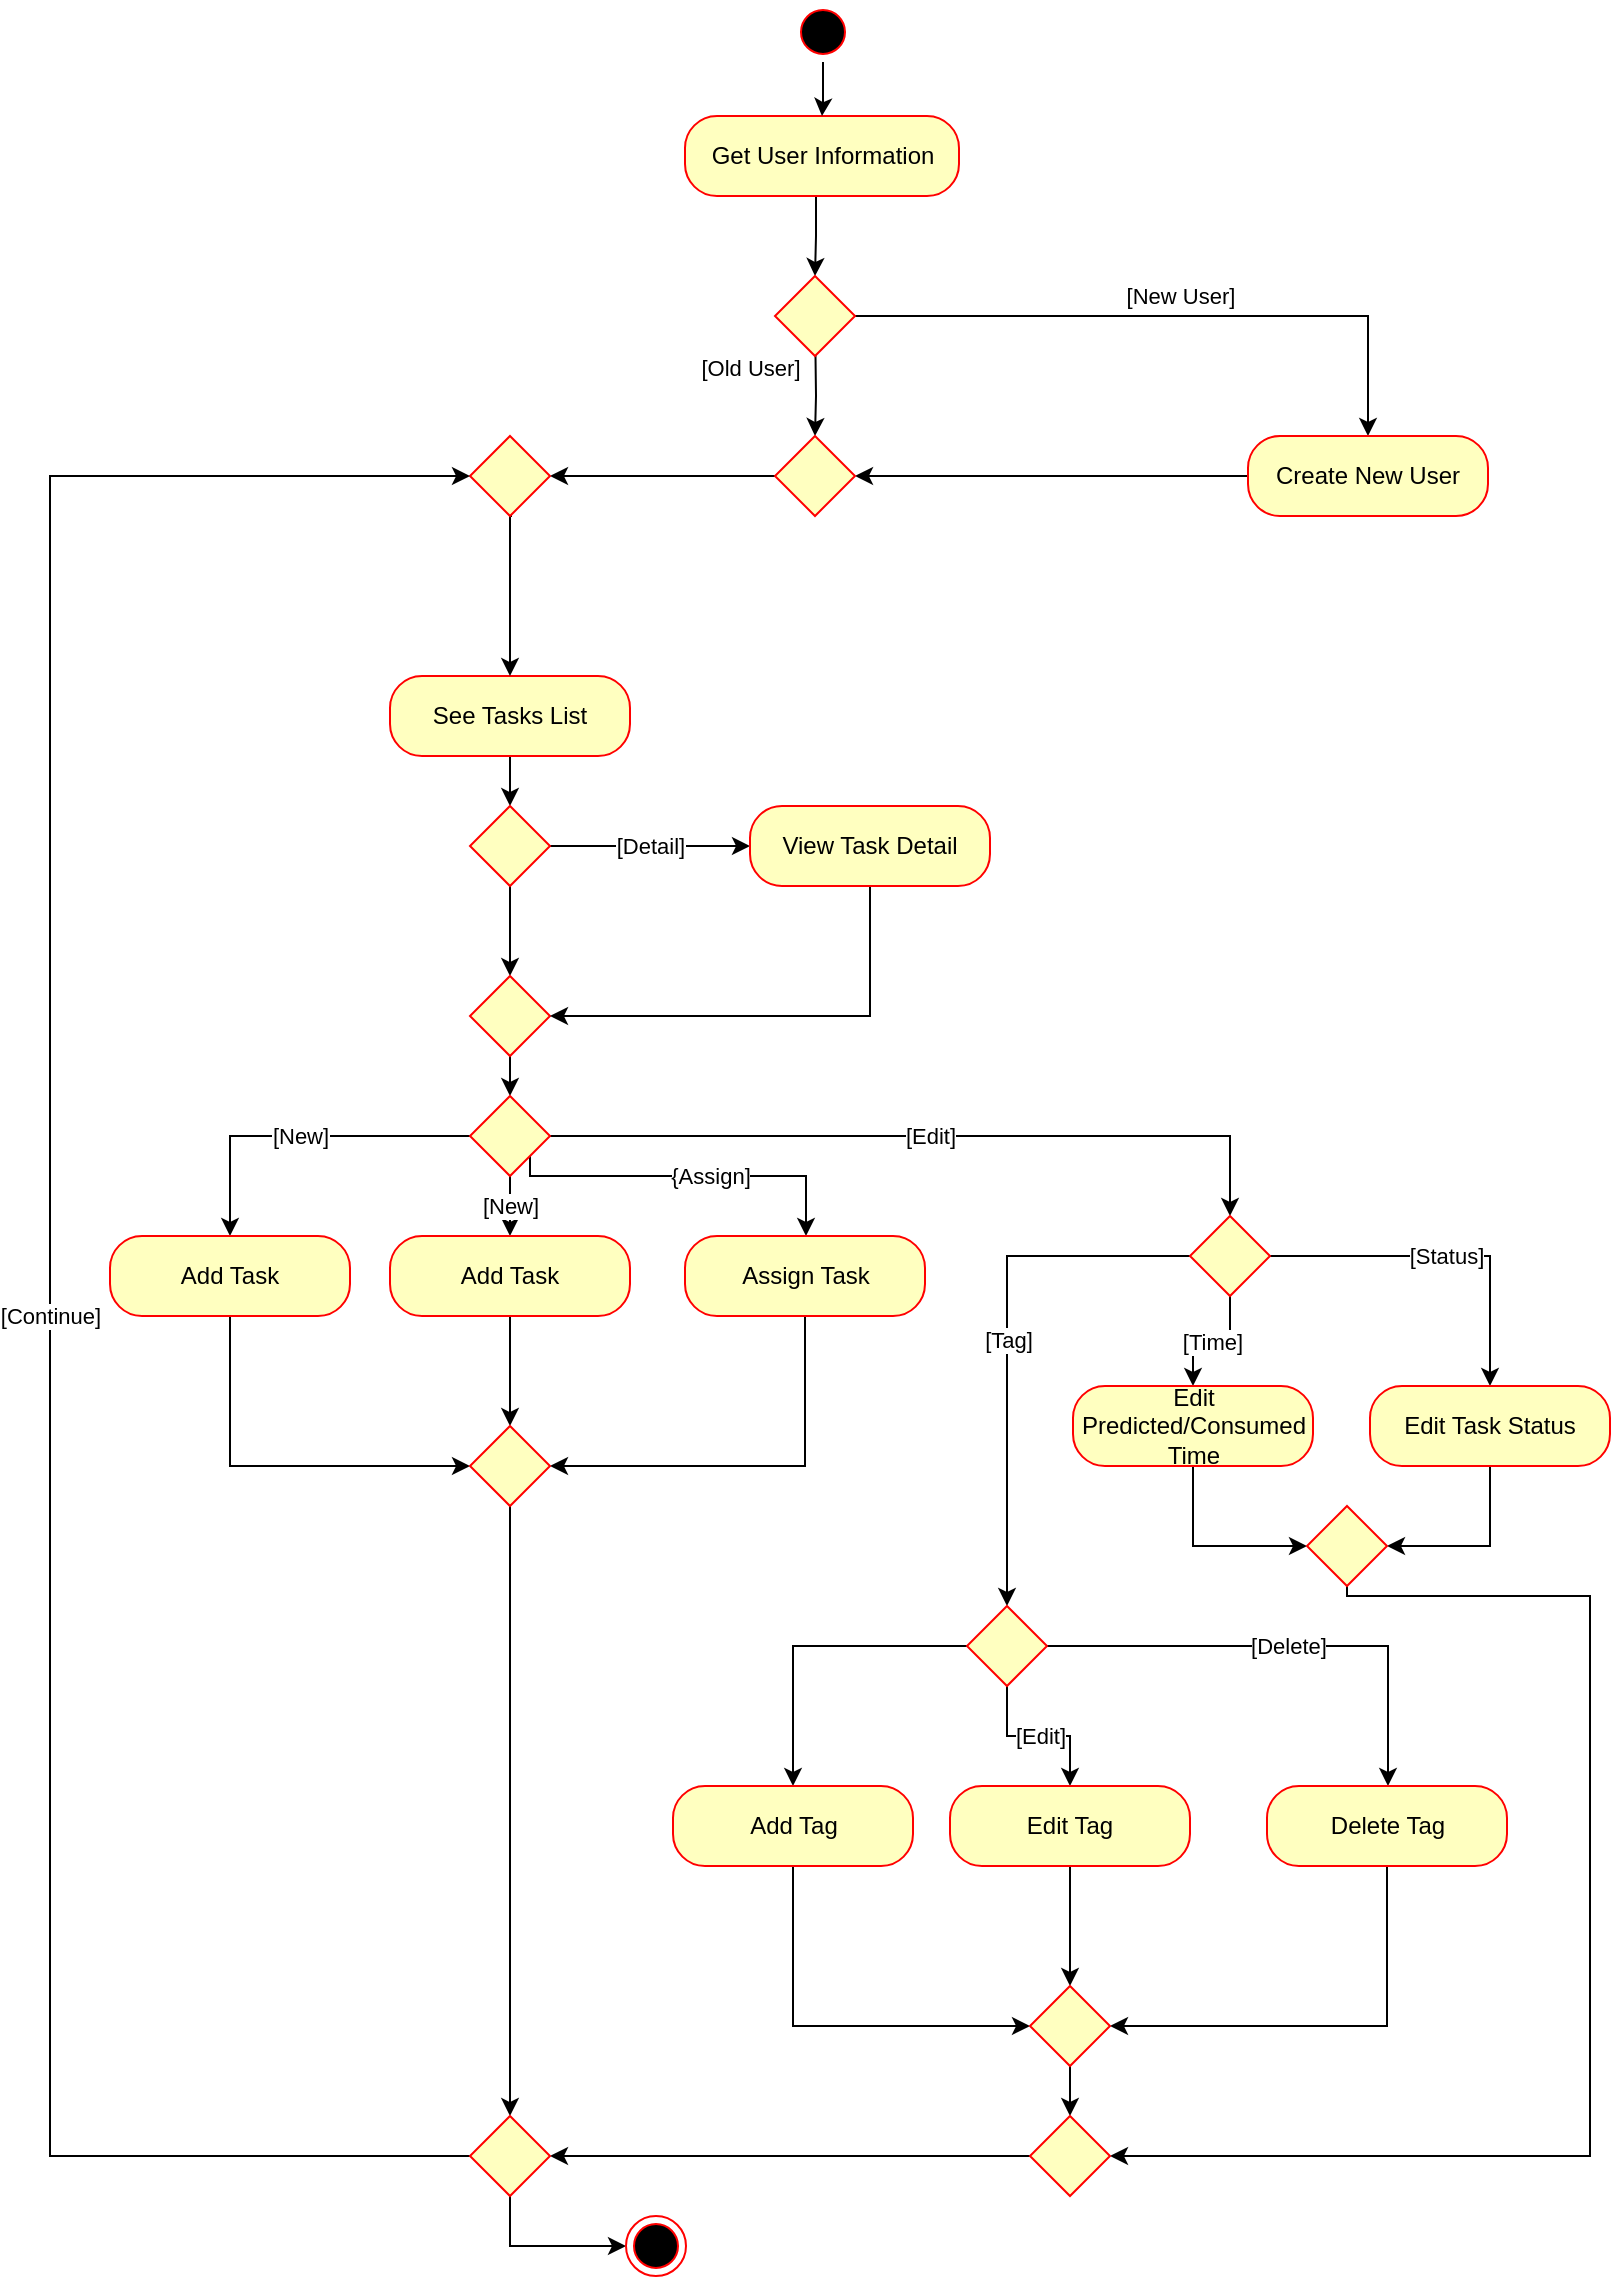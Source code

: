 <mxfile version="10.6.1" type="github"><diagram id="ZK-aPo3_cq1roGs27hJL" name="Page-1"><mxGraphModel dx="1394" dy="796" grid="1" gridSize="10" guides="1" tooltips="1" connect="1" arrows="1" fold="1" page="1" pageScale="1" pageWidth="827" pageHeight="1169" math="0" shadow="0"><root><mxCell id="0"/><mxCell id="1" parent="0"/><mxCell id="Re46PIhAFcEwnV-RRF7u-11" style="edgeStyle=orthogonalEdgeStyle;rounded=0;orthogonalLoop=1;jettySize=auto;html=1;exitX=0.5;exitY=1;exitDx=0;exitDy=0;entryX=0.5;entryY=0;entryDx=0;entryDy=0;" edge="1" parent="1" source="Re46PIhAFcEwnV-RRF7u-12" target="Re46PIhAFcEwnV-RRF7u-15"><mxGeometry relative="1" as="geometry"><Array as="points"><mxPoint x="413" y="110"/><mxPoint x="413" y="130"/></Array></mxGeometry></mxCell><mxCell id="Re46PIhAFcEwnV-RRF7u-12" value="Get User Information" style="rounded=1;whiteSpace=wrap;html=1;arcSize=40;fontColor=#000000;fillColor=#FFFFC0;strokeColor=#ff0000;labelBackgroundColor=none;" vertex="1" parent="1"><mxGeometry x="347.5" y="70" width="137" height="40" as="geometry"/></mxCell><mxCell id="Re46PIhAFcEwnV-RRF7u-13" value="[Old User]" style="edgeStyle=orthogonalEdgeStyle;rounded=0;orthogonalLoop=1;jettySize=auto;html=1;exitX=0.5;exitY=1;exitDx=0;exitDy=0;" edge="1" parent="1" source="Re46PIhAFcEwnV-RRF7u-15" target="Re46PIhAFcEwnV-RRF7u-19"><mxGeometry x="0.147" y="-33" relative="1" as="geometry"><mxPoint x="190" y="170" as="targetPoint"/><Array as="points"><mxPoint x="413" y="170"/><mxPoint x="413" y="210"/><mxPoint x="420" y="210"/></Array><mxPoint as="offset"/></mxGeometry></mxCell><mxCell id="Re46PIhAFcEwnV-RRF7u-14" value="[New User]" style="edgeStyle=orthogonalEdgeStyle;rounded=0;orthogonalLoop=1;jettySize=auto;html=1;exitX=1;exitY=0.5;exitDx=0;exitDy=0;entryX=0.5;entryY=0;entryDx=0;entryDy=0;" edge="1" parent="1" source="Re46PIhAFcEwnV-RRF7u-15" target="Re46PIhAFcEwnV-RRF7u-17"><mxGeometry x="0.026" y="10" relative="1" as="geometry"><mxPoint as="offset"/></mxGeometry></mxCell><mxCell id="Re46PIhAFcEwnV-RRF7u-15" value="" style="shape=rhombus;html=1;verticalLabelPosition=bottom;verticalAlignment=top;labelBackgroundColor=none;strokeColor=#FF0000;fillColor=#FFFFC0;" vertex="1" parent="1"><mxGeometry x="392.5" y="150" width="40" height="40" as="geometry"/></mxCell><mxCell id="Re46PIhAFcEwnV-RRF7u-16" style="edgeStyle=orthogonalEdgeStyle;rounded=0;orthogonalLoop=1;jettySize=auto;html=1;entryX=1;entryY=0.5;entryDx=0;entryDy=0;" edge="1" parent="1" source="Re46PIhAFcEwnV-RRF7u-17" target="Re46PIhAFcEwnV-RRF7u-19"><mxGeometry relative="1" as="geometry"/></mxCell><mxCell id="Re46PIhAFcEwnV-RRF7u-17" value="Create New User" style="rounded=1;whiteSpace=wrap;html=1;arcSize=40;fontColor=#000000;fillColor=#ffffc0;strokeColor=#ff0000;labelBackgroundColor=none;" vertex="1" parent="1"><mxGeometry x="629" y="230" width="120" height="40" as="geometry"/></mxCell><mxCell id="Re46PIhAFcEwnV-RRF7u-18" style="edgeStyle=orthogonalEdgeStyle;rounded=0;orthogonalLoop=1;jettySize=auto;html=1;exitX=0;exitY=0.5;exitDx=0;exitDy=0;entryX=1;entryY=0.5;entryDx=0;entryDy=0;" edge="1" parent="1" source="Re46PIhAFcEwnV-RRF7u-19" target="Re46PIhAFcEwnV-RRF7u-46"><mxGeometry relative="1" as="geometry"/></mxCell><mxCell id="Re46PIhAFcEwnV-RRF7u-19" value="" style="shape=rhombus;html=1;verticalLabelPosition=top;verticalAlignment=bottom;fillColor=#FFFFC0;strokeColor=#FF0000;" vertex="1" parent="1"><mxGeometry x="392.5" y="230" width="40" height="40" as="geometry"/></mxCell><mxCell id="Re46PIhAFcEwnV-RRF7u-20" style="edgeStyle=orthogonalEdgeStyle;rounded=0;orthogonalLoop=1;jettySize=auto;html=1;entryX=0.5;entryY=0;entryDx=0;entryDy=0;" edge="1" parent="1" source="Re46PIhAFcEwnV-RRF7u-21" target="Re46PIhAFcEwnV-RRF7u-24"><mxGeometry relative="1" as="geometry"/></mxCell><mxCell id="Re46PIhAFcEwnV-RRF7u-21" value="See Tasks List" style="rounded=1;whiteSpace=wrap;html=1;arcSize=40;fontColor=#000000;fillColor=#ffffc0;strokeColor=#ff0000;" vertex="1" parent="1"><mxGeometry x="200" y="350" width="120" height="40" as="geometry"/></mxCell><mxCell id="Re46PIhAFcEwnV-RRF7u-48" value="[Detail]" style="edgeStyle=orthogonalEdgeStyle;rounded=0;orthogonalLoop=1;jettySize=auto;html=1;exitX=1;exitY=0.5;exitDx=0;exitDy=0;" edge="1" parent="1" source="Re46PIhAFcEwnV-RRF7u-24" target="Re46PIhAFcEwnV-RRF7u-47"><mxGeometry relative="1" as="geometry"/></mxCell><mxCell id="Re46PIhAFcEwnV-RRF7u-49" style="edgeStyle=orthogonalEdgeStyle;rounded=0;orthogonalLoop=1;jettySize=auto;html=1;" edge="1" parent="1" source="Re46PIhAFcEwnV-RRF7u-24" target="Re46PIhAFcEwnV-RRF7u-28"><mxGeometry relative="1" as="geometry"/></mxCell><mxCell id="Re46PIhAFcEwnV-RRF7u-24" value="" style="shape=rhombus;html=1;verticalLabelPosition=top;verticalAlignment=bottom;fillColor=#FFFFC0;strokeColor=#FF0000;" vertex="1" parent="1"><mxGeometry x="240" y="415" width="40" height="40" as="geometry"/></mxCell><mxCell id="Re46PIhAFcEwnV-RRF7u-57" style="edgeStyle=orthogonalEdgeStyle;rounded=0;orthogonalLoop=1;jettySize=auto;html=1;exitX=0.5;exitY=1;exitDx=0;exitDy=0;entryX=0.5;entryY=0;entryDx=0;entryDy=0;" edge="1" parent="1" source="Re46PIhAFcEwnV-RRF7u-28" target="Re46PIhAFcEwnV-RRF7u-51"><mxGeometry relative="1" as="geometry"/></mxCell><mxCell id="Re46PIhAFcEwnV-RRF7u-28" value="" style="shape=rhombus;html=1;verticalLabelPosition=top;verticalAlignment=bottom;fillColor=#FFFFC0;strokeColor=#FF0000;" vertex="1" parent="1"><mxGeometry x="240" y="500" width="40" height="40" as="geometry"/></mxCell><mxCell id="Re46PIhAFcEwnV-RRF7u-39" style="edgeStyle=orthogonalEdgeStyle;rounded=0;orthogonalLoop=1;jettySize=auto;html=1;entryX=0.5;entryY=0;entryDx=0;entryDy=0;" edge="1" parent="1" source="Re46PIhAFcEwnV-RRF7u-40" target="Re46PIhAFcEwnV-RRF7u-12"><mxGeometry relative="1" as="geometry"/></mxCell><mxCell id="Re46PIhAFcEwnV-RRF7u-40" value="" style="ellipse;html=1;shape=startState;fillColor=#000000;strokeColor=#ff0000;labelBackgroundColor=none;" vertex="1" parent="1"><mxGeometry x="401.5" y="13" width="30" height="30" as="geometry"/></mxCell><mxCell id="Re46PIhAFcEwnV-RRF7u-45" style="edgeStyle=orthogonalEdgeStyle;rounded=0;orthogonalLoop=1;jettySize=auto;html=1;entryX=0.5;entryY=0;entryDx=0;entryDy=0;" edge="1" parent="1"><mxGeometry relative="1" as="geometry"><mxPoint x="261" y="270" as="sourcePoint"/><mxPoint x="260" y="350" as="targetPoint"/><Array as="points"><mxPoint x="260" y="270"/><mxPoint x="260" y="310"/></Array></mxGeometry></mxCell><mxCell id="Re46PIhAFcEwnV-RRF7u-46" value="" style="shape=rhombus;html=1;verticalLabelPosition=top;verticalAlignment=bottom;fillColor=#FFFFC0;strokeColor=#FF0000;" vertex="1" parent="1"><mxGeometry x="240" y="230" width="40" height="40" as="geometry"/></mxCell><mxCell id="Re46PIhAFcEwnV-RRF7u-50" style="edgeStyle=orthogonalEdgeStyle;rounded=0;orthogonalLoop=1;jettySize=auto;html=1;entryX=1;entryY=0.5;entryDx=0;entryDy=0;" edge="1" parent="1" source="Re46PIhAFcEwnV-RRF7u-47" target="Re46PIhAFcEwnV-RRF7u-28"><mxGeometry relative="1" as="geometry"><Array as="points"><mxPoint x="440" y="520"/></Array></mxGeometry></mxCell><mxCell id="Re46PIhAFcEwnV-RRF7u-47" value="View Task Detail" style="rounded=1;whiteSpace=wrap;html=1;arcSize=40;fontColor=#000000;fillColor=#ffffc0;strokeColor=#ff0000;" vertex="1" parent="1"><mxGeometry x="380" y="415" width="120" height="40" as="geometry"/></mxCell><mxCell id="Re46PIhAFcEwnV-RRF7u-59" value="[New]" style="edgeStyle=orthogonalEdgeStyle;rounded=0;orthogonalLoop=1;jettySize=auto;html=1;" edge="1" parent="1" source="Re46PIhAFcEwnV-RRF7u-51" target="Re46PIhAFcEwnV-RRF7u-58"><mxGeometry relative="1" as="geometry"/></mxCell><mxCell id="Re46PIhAFcEwnV-RRF7u-61" value="[New]" style="edgeStyle=orthogonalEdgeStyle;rounded=0;orthogonalLoop=1;jettySize=auto;html=1;" edge="1" parent="1" source="Re46PIhAFcEwnV-RRF7u-51" target="Re46PIhAFcEwnV-RRF7u-60"><mxGeometry relative="1" as="geometry"/></mxCell><mxCell id="Re46PIhAFcEwnV-RRF7u-65" value="{Assign]" style="edgeStyle=orthogonalEdgeStyle;rounded=0;orthogonalLoop=1;jettySize=auto;html=1;exitX=0.75;exitY=0.75;exitDx=0;exitDy=0;exitPerimeter=0;" edge="1" parent="1" source="Re46PIhAFcEwnV-RRF7u-51" target="Re46PIhAFcEwnV-RRF7u-64"><mxGeometry x="0.124" relative="1" as="geometry"><Array as="points"><mxPoint x="270" y="600"/><mxPoint x="408" y="600"/></Array><mxPoint as="offset"/></mxGeometry></mxCell><mxCell id="Re46PIhAFcEwnV-RRF7u-66" value="[Edit]&lt;br&gt;" style="edgeStyle=orthogonalEdgeStyle;rounded=0;orthogonalLoop=1;jettySize=auto;html=1;entryX=0.5;entryY=0;entryDx=0;entryDy=0;" edge="1" parent="1" source="Re46PIhAFcEwnV-RRF7u-51" target="Re46PIhAFcEwnV-RRF7u-54"><mxGeometry relative="1" as="geometry"/></mxCell><mxCell id="Re46PIhAFcEwnV-RRF7u-51" value="" style="shape=rhombus;html=1;verticalLabelPosition=top;verticalAlignment=bottom;fillColor=#FFFFC0;strokeColor=#FF0000;" vertex="1" parent="1"><mxGeometry x="240" y="560" width="40" height="40" as="geometry"/></mxCell><mxCell id="Re46PIhAFcEwnV-RRF7u-71" value="[Status]" style="edgeStyle=orthogonalEdgeStyle;rounded=0;orthogonalLoop=1;jettySize=auto;html=1;" edge="1" parent="1" source="Re46PIhAFcEwnV-RRF7u-54" target="Re46PIhAFcEwnV-RRF7u-69"><mxGeometry relative="1" as="geometry"/></mxCell><mxCell id="Re46PIhAFcEwnV-RRF7u-72" value="[Time]" style="edgeStyle=orthogonalEdgeStyle;rounded=0;orthogonalLoop=1;jettySize=auto;html=1;entryX=0.5;entryY=0;entryDx=0;entryDy=0;" edge="1" parent="1" source="Re46PIhAFcEwnV-RRF7u-54" target="Re46PIhAFcEwnV-RRF7u-68"><mxGeometry relative="1" as="geometry"/></mxCell><mxCell id="Re46PIhAFcEwnV-RRF7u-73" value="[Tag]" style="edgeStyle=orthogonalEdgeStyle;rounded=0;orthogonalLoop=1;jettySize=auto;html=1;entryX=0.5;entryY=0;entryDx=0;entryDy=0;" edge="1" parent="1" source="Re46PIhAFcEwnV-RRF7u-54" target="Re46PIhAFcEwnV-RRF7u-70"><mxGeometry relative="1" as="geometry"><Array as="points"><mxPoint x="509" y="640"/></Array></mxGeometry></mxCell><mxCell id="Re46PIhAFcEwnV-RRF7u-54" value="" style="shape=rhombus;html=1;verticalLabelPosition=top;verticalAlignment=bottom;fillColor=#FFFFC0;strokeColor=#FF0000;" vertex="1" parent="1"><mxGeometry x="600" y="620" width="40" height="40" as="geometry"/></mxCell><mxCell id="Re46PIhAFcEwnV-RRF7u-83" style="edgeStyle=orthogonalEdgeStyle;rounded=0;orthogonalLoop=1;jettySize=auto;html=1;entryX=0;entryY=0.5;entryDx=0;entryDy=0;" edge="1" parent="1" source="Re46PIhAFcEwnV-RRF7u-58" target="Re46PIhAFcEwnV-RRF7u-80"><mxGeometry relative="1" as="geometry"><Array as="points"><mxPoint x="120" y="745"/></Array></mxGeometry></mxCell><mxCell id="Re46PIhAFcEwnV-RRF7u-58" value="Add Task" style="rounded=1;whiteSpace=wrap;html=1;arcSize=40;fontColor=#000000;fillColor=#ffffc0;strokeColor=#ff0000;" vertex="1" parent="1"><mxGeometry x="60" y="630" width="120" height="40" as="geometry"/></mxCell><mxCell id="Re46PIhAFcEwnV-RRF7u-82" style="edgeStyle=orthogonalEdgeStyle;rounded=0;orthogonalLoop=1;jettySize=auto;html=1;entryX=0.5;entryY=0;entryDx=0;entryDy=0;" edge="1" parent="1" source="Re46PIhAFcEwnV-RRF7u-60" target="Re46PIhAFcEwnV-RRF7u-80"><mxGeometry relative="1" as="geometry"/></mxCell><mxCell id="Re46PIhAFcEwnV-RRF7u-60" value="Add Task" style="rounded=1;whiteSpace=wrap;html=1;arcSize=40;fontColor=#000000;fillColor=#ffffc0;strokeColor=#ff0000;" vertex="1" parent="1"><mxGeometry x="200" y="630" width="120" height="40" as="geometry"/></mxCell><mxCell id="Re46PIhAFcEwnV-RRF7u-81" style="edgeStyle=orthogonalEdgeStyle;rounded=0;orthogonalLoop=1;jettySize=auto;html=1;entryX=1;entryY=0.5;entryDx=0;entryDy=0;" edge="1" parent="1" source="Re46PIhAFcEwnV-RRF7u-64" target="Re46PIhAFcEwnV-RRF7u-80"><mxGeometry relative="1" as="geometry"><Array as="points"><mxPoint x="408" y="745"/></Array></mxGeometry></mxCell><mxCell id="Re46PIhAFcEwnV-RRF7u-64" value="Assign Task" style="rounded=1;whiteSpace=wrap;html=1;arcSize=40;fontColor=#000000;fillColor=#ffffc0;strokeColor=#ff0000;" vertex="1" parent="1"><mxGeometry x="347.5" y="630" width="120" height="40" as="geometry"/></mxCell><mxCell id="Re46PIhAFcEwnV-RRF7u-92" style="edgeStyle=orthogonalEdgeStyle;rounded=0;orthogonalLoop=1;jettySize=auto;html=1;entryX=0;entryY=0.5;entryDx=0;entryDy=0;" edge="1" parent="1" source="Re46PIhAFcEwnV-RRF7u-68" target="Re46PIhAFcEwnV-RRF7u-90"><mxGeometry relative="1" as="geometry"/></mxCell><mxCell id="Re46PIhAFcEwnV-RRF7u-68" value="Edit Predicted/Consumed Time" style="rounded=1;whiteSpace=wrap;html=1;arcSize=40;fontColor=#000000;fillColor=#ffffc0;strokeColor=#ff0000;" vertex="1" parent="1"><mxGeometry x="541.5" y="705" width="120" height="40" as="geometry"/></mxCell><mxCell id="Re46PIhAFcEwnV-RRF7u-97" style="edgeStyle=orthogonalEdgeStyle;rounded=0;orthogonalLoop=1;jettySize=auto;html=1;entryX=1;entryY=0.5;entryDx=0;entryDy=0;" edge="1" parent="1" source="Re46PIhAFcEwnV-RRF7u-69" target="Re46PIhAFcEwnV-RRF7u-90"><mxGeometry relative="1" as="geometry"/></mxCell><mxCell id="Re46PIhAFcEwnV-RRF7u-69" value="Edit Task Status" style="rounded=1;whiteSpace=wrap;html=1;arcSize=40;fontColor=#000000;fillColor=#ffffc0;strokeColor=#ff0000;" vertex="1" parent="1"><mxGeometry x="690" y="705" width="120" height="40" as="geometry"/></mxCell><mxCell id="Re46PIhAFcEwnV-RRF7u-76" value="[Edit]" style="edgeStyle=orthogonalEdgeStyle;rounded=0;orthogonalLoop=1;jettySize=auto;html=1;" edge="1" parent="1" source="Re46PIhAFcEwnV-RRF7u-70" target="Re46PIhAFcEwnV-RRF7u-75"><mxGeometry relative="1" as="geometry"/></mxCell><mxCell id="Re46PIhAFcEwnV-RRF7u-79" value="[Delete]" style="edgeStyle=orthogonalEdgeStyle;rounded=0;orthogonalLoop=1;jettySize=auto;html=1;" edge="1" parent="1" source="Re46PIhAFcEwnV-RRF7u-70" target="Re46PIhAFcEwnV-RRF7u-78"><mxGeometry relative="1" as="geometry"><Array as="points"><mxPoint x="699" y="835"/></Array></mxGeometry></mxCell><mxCell id="Re46PIhAFcEwnV-RRF7u-88" style="edgeStyle=orthogonalEdgeStyle;rounded=0;orthogonalLoop=1;jettySize=auto;html=1;" edge="1" parent="1" source="Re46PIhAFcEwnV-RRF7u-70" target="Re46PIhAFcEwnV-RRF7u-74"><mxGeometry relative="1" as="geometry"/></mxCell><mxCell id="Re46PIhAFcEwnV-RRF7u-70" value="" style="shape=rhombus;html=1;verticalLabelPosition=top;verticalAlignment=bottom;fillColor=#FFFFC0;strokeColor=#FF0000;" vertex="1" parent="1"><mxGeometry x="488.5" y="815" width="40" height="40" as="geometry"/></mxCell><mxCell id="Re46PIhAFcEwnV-RRF7u-89" style="edgeStyle=orthogonalEdgeStyle;rounded=0;orthogonalLoop=1;jettySize=auto;html=1;entryX=0;entryY=0.5;entryDx=0;entryDy=0;" edge="1" parent="1" source="Re46PIhAFcEwnV-RRF7u-74" target="Re46PIhAFcEwnV-RRF7u-84"><mxGeometry relative="1" as="geometry"><Array as="points"><mxPoint x="402" y="1025"/></Array></mxGeometry></mxCell><mxCell id="Re46PIhAFcEwnV-RRF7u-74" value="Add Tag" style="rounded=1;whiteSpace=wrap;html=1;arcSize=40;fontColor=#000000;fillColor=#ffffc0;strokeColor=#ff0000;" vertex="1" parent="1"><mxGeometry x="341.5" y="905" width="120" height="40" as="geometry"/></mxCell><mxCell id="Re46PIhAFcEwnV-RRF7u-86" style="edgeStyle=orthogonalEdgeStyle;rounded=0;orthogonalLoop=1;jettySize=auto;html=1;entryX=0.5;entryY=0;entryDx=0;entryDy=0;" edge="1" parent="1" source="Re46PIhAFcEwnV-RRF7u-75" target="Re46PIhAFcEwnV-RRF7u-84"><mxGeometry relative="1" as="geometry"/></mxCell><mxCell id="Re46PIhAFcEwnV-RRF7u-75" value="Edit Tag" style="rounded=1;whiteSpace=wrap;html=1;arcSize=40;fontColor=#000000;fillColor=#ffffc0;strokeColor=#ff0000;" vertex="1" parent="1"><mxGeometry x="480" y="905" width="120" height="40" as="geometry"/></mxCell><mxCell id="Re46PIhAFcEwnV-RRF7u-85" style="edgeStyle=orthogonalEdgeStyle;rounded=0;orthogonalLoop=1;jettySize=auto;html=1;entryX=1;entryY=0.5;entryDx=0;entryDy=0;" edge="1" parent="1" source="Re46PIhAFcEwnV-RRF7u-78" target="Re46PIhAFcEwnV-RRF7u-84"><mxGeometry relative="1" as="geometry"><Array as="points"><mxPoint x="698.5" y="1025"/></Array></mxGeometry></mxCell><mxCell id="Re46PIhAFcEwnV-RRF7u-78" value="Delete Tag" style="rounded=1;whiteSpace=wrap;html=1;arcSize=40;fontColor=#000000;fillColor=#ffffc0;strokeColor=#ff0000;" vertex="1" parent="1"><mxGeometry x="638.5" y="905" width="120" height="40" as="geometry"/></mxCell><mxCell id="Re46PIhAFcEwnV-RRF7u-101" style="edgeStyle=orthogonalEdgeStyle;rounded=0;orthogonalLoop=1;jettySize=auto;html=1;entryX=0.5;entryY=0;entryDx=0;entryDy=0;" edge="1" parent="1" source="Re46PIhAFcEwnV-RRF7u-80" target="Re46PIhAFcEwnV-RRF7u-99"><mxGeometry relative="1" as="geometry"/></mxCell><mxCell id="Re46PIhAFcEwnV-RRF7u-80" value="" style="shape=rhombus;html=1;verticalLabelPosition=top;verticalAlignment=bottom;fillColor=#FFFFC0;strokeColor=#FF0000;" vertex="1" parent="1"><mxGeometry x="240" y="725" width="40" height="40" as="geometry"/></mxCell><mxCell id="Re46PIhAFcEwnV-RRF7u-98" style="edgeStyle=orthogonalEdgeStyle;rounded=0;orthogonalLoop=1;jettySize=auto;html=1;entryX=0.5;entryY=0;entryDx=0;entryDy=0;" edge="1" parent="1" source="Re46PIhAFcEwnV-RRF7u-84" target="Re46PIhAFcEwnV-RRF7u-93"><mxGeometry relative="1" as="geometry"/></mxCell><mxCell id="Re46PIhAFcEwnV-RRF7u-84" value="" style="shape=rhombus;html=1;verticalLabelPosition=top;verticalAlignment=bottom;fillColor=#FFFFC0;strokeColor=#FF0000;" vertex="1" parent="1"><mxGeometry x="520" y="1005" width="40" height="40" as="geometry"/></mxCell><mxCell id="Re46PIhAFcEwnV-RRF7u-95" style="edgeStyle=orthogonalEdgeStyle;rounded=0;orthogonalLoop=1;jettySize=auto;html=1;entryX=1;entryY=0.5;entryDx=0;entryDy=0;" edge="1" parent="1" source="Re46PIhAFcEwnV-RRF7u-90" target="Re46PIhAFcEwnV-RRF7u-93"><mxGeometry relative="1" as="geometry"><Array as="points"><mxPoint x="679" y="810"/><mxPoint x="800" y="810"/><mxPoint x="800" y="1090"/></Array></mxGeometry></mxCell><mxCell id="Re46PIhAFcEwnV-RRF7u-90" value="" style="shape=rhombus;html=1;verticalLabelPosition=top;verticalAlignment=bottom;fillColor=#FFFFC0;strokeColor=#FF0000;" vertex="1" parent="1"><mxGeometry x="658.5" y="765" width="40" height="40" as="geometry"/></mxCell><mxCell id="Re46PIhAFcEwnV-RRF7u-100" style="edgeStyle=orthogonalEdgeStyle;rounded=0;orthogonalLoop=1;jettySize=auto;html=1;entryX=1;entryY=0.5;entryDx=0;entryDy=0;" edge="1" parent="1" source="Re46PIhAFcEwnV-RRF7u-93" target="Re46PIhAFcEwnV-RRF7u-99"><mxGeometry relative="1" as="geometry"/></mxCell><mxCell id="Re46PIhAFcEwnV-RRF7u-93" value="" style="shape=rhombus;html=1;verticalLabelPosition=top;verticalAlignment=bottom;fillColor=#FFFFC0;strokeColor=#FF0000;" vertex="1" parent="1"><mxGeometry x="520" y="1070" width="40" height="40" as="geometry"/></mxCell><mxCell id="Re46PIhAFcEwnV-RRF7u-103" style="edgeStyle=orthogonalEdgeStyle;rounded=0;orthogonalLoop=1;jettySize=auto;html=1;entryX=0;entryY=0.5;entryDx=0;entryDy=0;" edge="1" parent="1" source="Re46PIhAFcEwnV-RRF7u-99" target="Re46PIhAFcEwnV-RRF7u-102"><mxGeometry relative="1" as="geometry"><Array as="points"><mxPoint x="260" y="1135"/></Array></mxGeometry></mxCell><mxCell id="Re46PIhAFcEwnV-RRF7u-105" value="[Continue]" style="edgeStyle=orthogonalEdgeStyle;rounded=0;orthogonalLoop=1;jettySize=auto;html=1;entryX=0;entryY=0.5;entryDx=0;entryDy=0;" edge="1" parent="1" source="Re46PIhAFcEwnV-RRF7u-99" target="Re46PIhAFcEwnV-RRF7u-46"><mxGeometry relative="1" as="geometry"><Array as="points"><mxPoint x="30" y="1090"/><mxPoint x="30" y="250"/></Array></mxGeometry></mxCell><mxCell id="Re46PIhAFcEwnV-RRF7u-99" value="" style="shape=rhombus;html=1;verticalLabelPosition=top;verticalAlignment=bottom;fillColor=#FFFFC0;strokeColor=#FF0000;" vertex="1" parent="1"><mxGeometry x="240" y="1070" width="40" height="40" as="geometry"/></mxCell><mxCell id="Re46PIhAFcEwnV-RRF7u-102" value="" style="ellipse;html=1;shape=endState;fillColor=#000000;strokeColor=#ff0000;" vertex="1" parent="1"><mxGeometry x="318" y="1120" width="30" height="30" as="geometry"/></mxCell></root></mxGraphModel></diagram></mxfile>